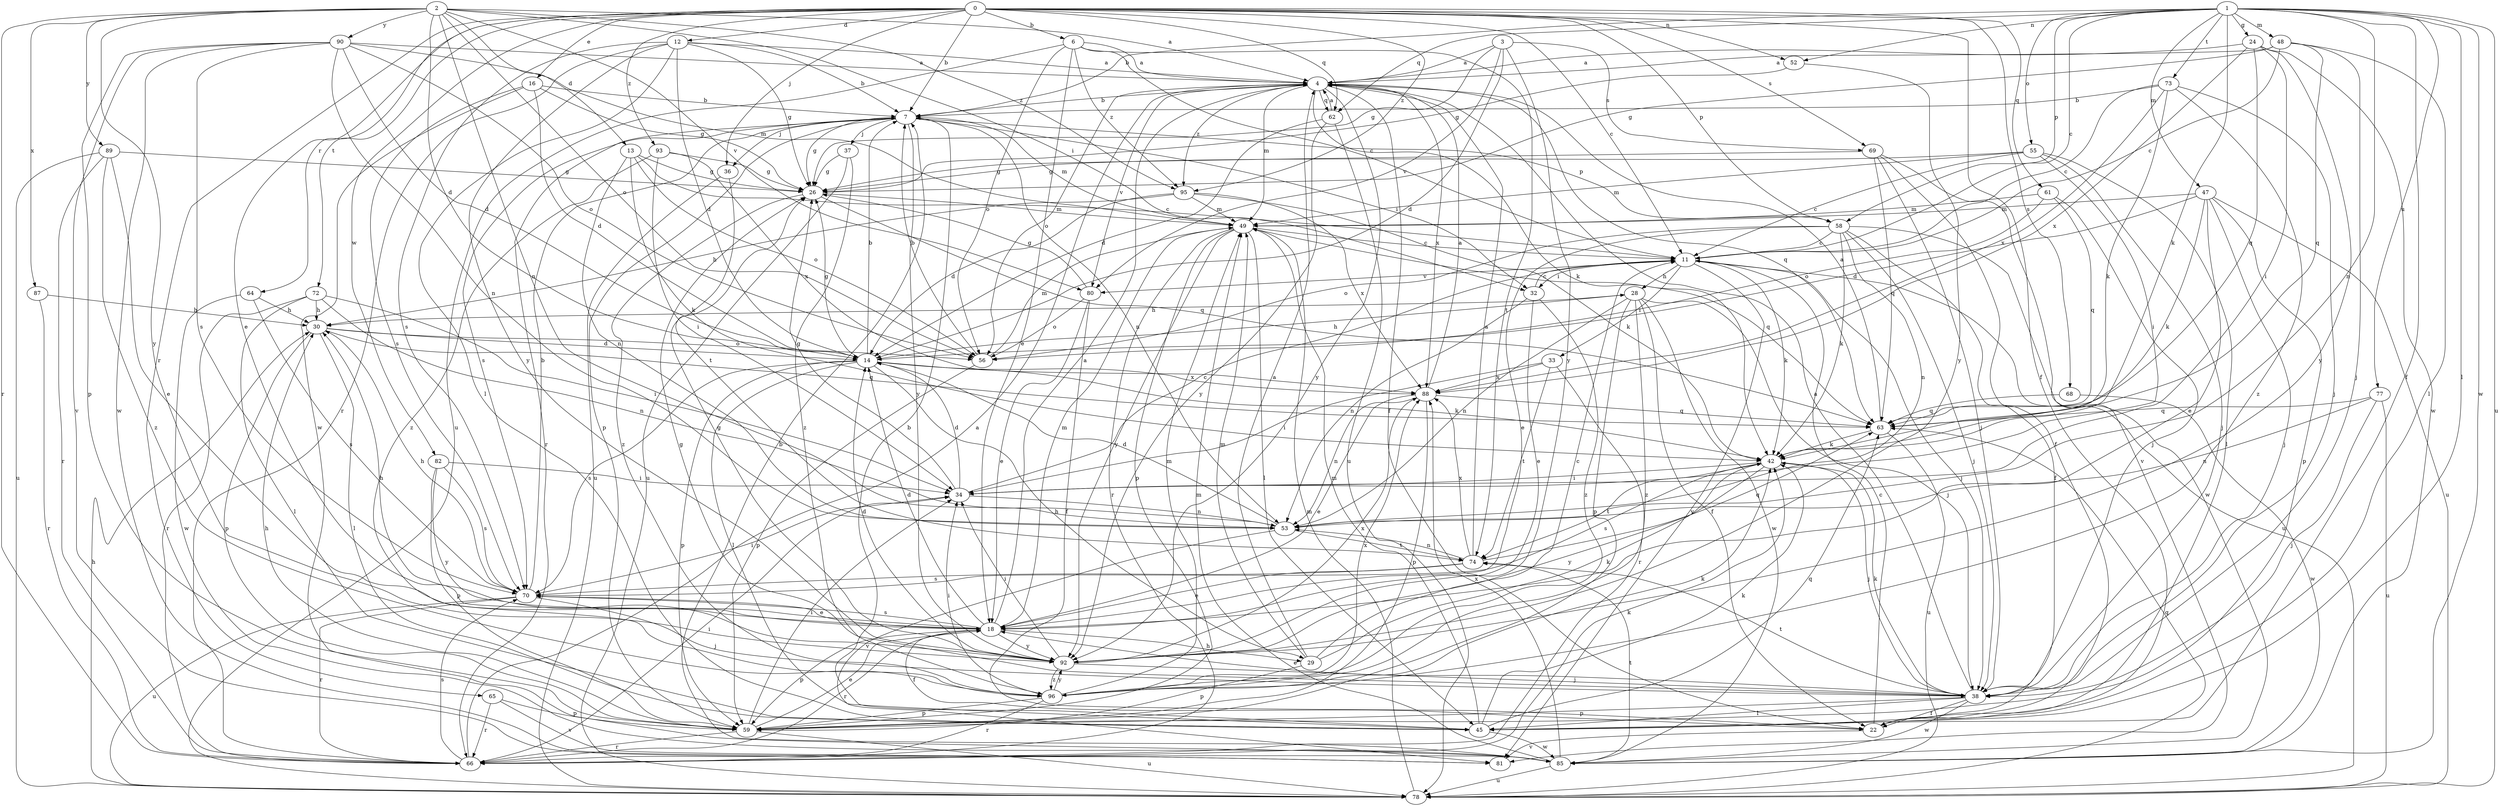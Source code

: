 strict digraph  {
0;
1;
2;
3;
4;
6;
7;
11;
12;
13;
14;
16;
18;
22;
24;
26;
28;
29;
30;
32;
33;
34;
36;
37;
38;
42;
45;
47;
48;
49;
52;
53;
55;
56;
58;
59;
61;
62;
63;
64;
65;
66;
68;
69;
70;
72;
73;
74;
77;
78;
80;
81;
82;
85;
87;
88;
89;
90;
92;
93;
95;
96;
0 -> 6  [label=b];
0 -> 7  [label=b];
0 -> 11  [label=c];
0 -> 12  [label=d];
0 -> 16  [label=e];
0 -> 18  [label=e];
0 -> 22  [label=f];
0 -> 36  [label=j];
0 -> 52  [label=n];
0 -> 58  [label=p];
0 -> 61  [label=q];
0 -> 62  [label=q];
0 -> 64  [label=r];
0 -> 65  [label=r];
0 -> 68  [label=s];
0 -> 69  [label=s];
0 -> 72  [label=t];
0 -> 82  [label=w];
0 -> 93  [label=z];
0 -> 95  [label=z];
1 -> 7  [label=b];
1 -> 11  [label=c];
1 -> 22  [label=f];
1 -> 24  [label=g];
1 -> 42  [label=k];
1 -> 45  [label=l];
1 -> 47  [label=m];
1 -> 48  [label=m];
1 -> 52  [label=n];
1 -> 53  [label=n];
1 -> 55  [label=o];
1 -> 58  [label=p];
1 -> 62  [label=q];
1 -> 73  [label=t];
1 -> 77  [label=u];
1 -> 78  [label=u];
1 -> 85  [label=w];
2 -> 4  [label=a];
2 -> 13  [label=d];
2 -> 14  [label=d];
2 -> 32  [label=i];
2 -> 53  [label=n];
2 -> 56  [label=o];
2 -> 66  [label=r];
2 -> 80  [label=v];
2 -> 87  [label=x];
2 -> 89  [label=y];
2 -> 90  [label=y];
2 -> 92  [label=y];
2 -> 95  [label=z];
3 -> 4  [label=a];
3 -> 14  [label=d];
3 -> 26  [label=g];
3 -> 69  [label=s];
3 -> 80  [label=v];
3 -> 92  [label=y];
4 -> 7  [label=b];
4 -> 22  [label=f];
4 -> 42  [label=k];
4 -> 49  [label=m];
4 -> 56  [label=o];
4 -> 62  [label=q];
4 -> 63  [label=q];
4 -> 80  [label=v];
4 -> 88  [label=x];
4 -> 92  [label=y];
4 -> 95  [label=z];
6 -> 4  [label=a];
6 -> 11  [label=c];
6 -> 18  [label=e];
6 -> 56  [label=o];
6 -> 74  [label=t];
6 -> 78  [label=u];
6 -> 95  [label=z];
7 -> 26  [label=g];
7 -> 32  [label=i];
7 -> 36  [label=j];
7 -> 37  [label=j];
7 -> 49  [label=m];
7 -> 53  [label=n];
7 -> 58  [label=p];
7 -> 59  [label=p];
7 -> 66  [label=r];
7 -> 70  [label=s];
7 -> 92  [label=y];
11 -> 28  [label=h];
11 -> 32  [label=i];
11 -> 33  [label=i];
11 -> 38  [label=j];
11 -> 42  [label=k];
11 -> 78  [label=u];
11 -> 80  [label=v];
11 -> 81  [label=v];
12 -> 4  [label=a];
12 -> 7  [label=b];
12 -> 14  [label=d];
12 -> 26  [label=g];
12 -> 45  [label=l];
12 -> 66  [label=r];
12 -> 70  [label=s];
12 -> 92  [label=y];
13 -> 11  [label=c];
13 -> 26  [label=g];
13 -> 42  [label=k];
13 -> 53  [label=n];
13 -> 56  [label=o];
14 -> 7  [label=b];
14 -> 26  [label=g];
14 -> 28  [label=h];
14 -> 29  [label=h];
14 -> 42  [label=k];
14 -> 45  [label=l];
14 -> 59  [label=p];
14 -> 70  [label=s];
14 -> 88  [label=x];
16 -> 7  [label=b];
16 -> 14  [label=d];
16 -> 26  [label=g];
16 -> 70  [label=s];
16 -> 85  [label=w];
18 -> 4  [label=a];
18 -> 14  [label=d];
18 -> 22  [label=f];
18 -> 29  [label=h];
18 -> 30  [label=h];
18 -> 49  [label=m];
18 -> 59  [label=p];
18 -> 66  [label=r];
18 -> 70  [label=s];
18 -> 92  [label=y];
22 -> 11  [label=c];
22 -> 81  [label=v];
24 -> 4  [label=a];
24 -> 34  [label=i];
24 -> 63  [label=q];
24 -> 85  [label=w];
24 -> 88  [label=x];
24 -> 92  [label=y];
26 -> 49  [label=m];
26 -> 63  [label=q];
26 -> 96  [label=z];
28 -> 22  [label=f];
28 -> 30  [label=h];
28 -> 38  [label=j];
28 -> 53  [label=n];
28 -> 59  [label=p];
28 -> 85  [label=w];
28 -> 96  [label=z];
29 -> 4  [label=a];
29 -> 11  [label=c];
29 -> 42  [label=k];
29 -> 49  [label=m];
29 -> 59  [label=p];
30 -> 14  [label=d];
30 -> 45  [label=l];
30 -> 56  [label=o];
30 -> 59  [label=p];
30 -> 63  [label=q];
32 -> 11  [label=c];
32 -> 18  [label=e];
32 -> 53  [label=n];
32 -> 96  [label=z];
33 -> 34  [label=i];
33 -> 66  [label=r];
33 -> 74  [label=t];
33 -> 88  [label=x];
34 -> 11  [label=c];
34 -> 14  [label=d];
34 -> 26  [label=g];
34 -> 53  [label=n];
36 -> 74  [label=t];
36 -> 78  [label=u];
37 -> 26  [label=g];
37 -> 78  [label=u];
37 -> 96  [label=z];
38 -> 4  [label=a];
38 -> 18  [label=e];
38 -> 22  [label=f];
38 -> 26  [label=g];
38 -> 42  [label=k];
38 -> 45  [label=l];
38 -> 59  [label=p];
38 -> 74  [label=t];
38 -> 85  [label=w];
42 -> 34  [label=i];
42 -> 38  [label=j];
42 -> 70  [label=s];
42 -> 74  [label=t];
42 -> 92  [label=y];
45 -> 7  [label=b];
45 -> 42  [label=k];
45 -> 49  [label=m];
45 -> 63  [label=q];
45 -> 85  [label=w];
47 -> 14  [label=d];
47 -> 18  [label=e];
47 -> 38  [label=j];
47 -> 42  [label=k];
47 -> 49  [label=m];
47 -> 59  [label=p];
47 -> 78  [label=u];
48 -> 4  [label=a];
48 -> 11  [label=c];
48 -> 26  [label=g];
48 -> 38  [label=j];
48 -> 45  [label=l];
48 -> 63  [label=q];
49 -> 11  [label=c];
49 -> 45  [label=l];
49 -> 59  [label=p];
49 -> 63  [label=q];
49 -> 66  [label=r];
49 -> 92  [label=y];
52 -> 26  [label=g];
52 -> 92  [label=y];
53 -> 14  [label=d];
53 -> 74  [label=t];
53 -> 81  [label=v];
55 -> 11  [label=c];
55 -> 26  [label=g];
55 -> 34  [label=i];
55 -> 38  [label=j];
55 -> 45  [label=l];
55 -> 49  [label=m];
56 -> 7  [label=b];
56 -> 49  [label=m];
56 -> 59  [label=p];
58 -> 11  [label=c];
58 -> 18  [label=e];
58 -> 22  [label=f];
58 -> 38  [label=j];
58 -> 42  [label=k];
58 -> 53  [label=n];
58 -> 56  [label=o];
58 -> 85  [label=w];
59 -> 18  [label=e];
59 -> 30  [label=h];
59 -> 34  [label=i];
59 -> 66  [label=r];
59 -> 78  [label=u];
61 -> 38  [label=j];
61 -> 49  [label=m];
61 -> 56  [label=o];
61 -> 63  [label=q];
62 -> 4  [label=a];
62 -> 14  [label=d];
62 -> 78  [label=u];
62 -> 92  [label=y];
63 -> 4  [label=a];
63 -> 42  [label=k];
63 -> 78  [label=u];
64 -> 30  [label=h];
64 -> 70  [label=s];
64 -> 85  [label=w];
65 -> 59  [label=p];
65 -> 66  [label=r];
65 -> 81  [label=v];
66 -> 4  [label=a];
66 -> 34  [label=i];
66 -> 42  [label=k];
66 -> 70  [label=s];
68 -> 63  [label=q];
68 -> 85  [label=w];
69 -> 22  [label=f];
69 -> 26  [label=g];
69 -> 38  [label=j];
69 -> 63  [label=q];
69 -> 81  [label=v];
70 -> 7  [label=b];
70 -> 18  [label=e];
70 -> 30  [label=h];
70 -> 34  [label=i];
70 -> 38  [label=j];
70 -> 66  [label=r];
70 -> 78  [label=u];
72 -> 30  [label=h];
72 -> 34  [label=i];
72 -> 45  [label=l];
72 -> 53  [label=n];
72 -> 66  [label=r];
73 -> 7  [label=b];
73 -> 11  [label=c];
73 -> 38  [label=j];
73 -> 42  [label=k];
73 -> 88  [label=x];
73 -> 96  [label=z];
74 -> 4  [label=a];
74 -> 18  [label=e];
74 -> 53  [label=n];
74 -> 63  [label=q];
74 -> 70  [label=s];
74 -> 88  [label=x];
77 -> 38  [label=j];
77 -> 53  [label=n];
77 -> 63  [label=q];
77 -> 78  [label=u];
78 -> 30  [label=h];
78 -> 49  [label=m];
78 -> 63  [label=q];
80 -> 18  [label=e];
80 -> 22  [label=f];
80 -> 26  [label=g];
80 -> 56  [label=o];
82 -> 34  [label=i];
82 -> 59  [label=p];
82 -> 70  [label=s];
82 -> 92  [label=y];
85 -> 7  [label=b];
85 -> 49  [label=m];
85 -> 74  [label=t];
85 -> 78  [label=u];
85 -> 88  [label=x];
87 -> 30  [label=h];
87 -> 66  [label=r];
88 -> 4  [label=a];
88 -> 18  [label=e];
88 -> 53  [label=n];
88 -> 59  [label=p];
88 -> 63  [label=q];
89 -> 18  [label=e];
89 -> 26  [label=g];
89 -> 66  [label=r];
89 -> 78  [label=u];
89 -> 96  [label=z];
90 -> 4  [label=a];
90 -> 14  [label=d];
90 -> 49  [label=m];
90 -> 53  [label=n];
90 -> 56  [label=o];
90 -> 59  [label=p];
90 -> 70  [label=s];
90 -> 81  [label=v];
90 -> 85  [label=w];
92 -> 14  [label=d];
92 -> 26  [label=g];
92 -> 34  [label=i];
92 -> 38  [label=j];
92 -> 88  [label=x];
92 -> 96  [label=z];
93 -> 26  [label=g];
93 -> 34  [label=i];
93 -> 88  [label=x];
93 -> 96  [label=z];
95 -> 14  [label=d];
95 -> 30  [label=h];
95 -> 42  [label=k];
95 -> 49  [label=m];
95 -> 88  [label=x];
96 -> 34  [label=i];
96 -> 42  [label=k];
96 -> 49  [label=m];
96 -> 59  [label=p];
96 -> 66  [label=r];
96 -> 88  [label=x];
96 -> 92  [label=y];
}
